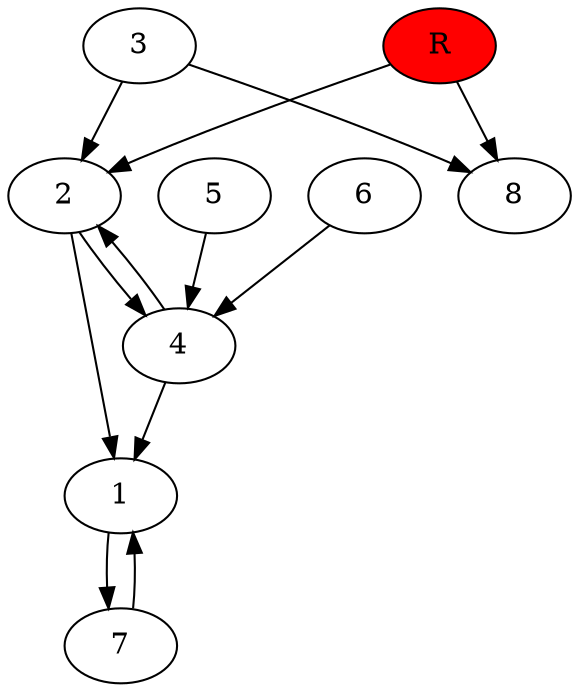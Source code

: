 digraph prb38656 {
	1
	2
	3
	4
	5
	6
	7
	8
	R [fillcolor="#ff0000" style=filled]
	1 -> 7
	2 -> 1
	2 -> 4
	3 -> 2
	3 -> 8
	4 -> 1
	4 -> 2
	5 -> 4
	6 -> 4
	7 -> 1
	R -> 2
	R -> 8
}

